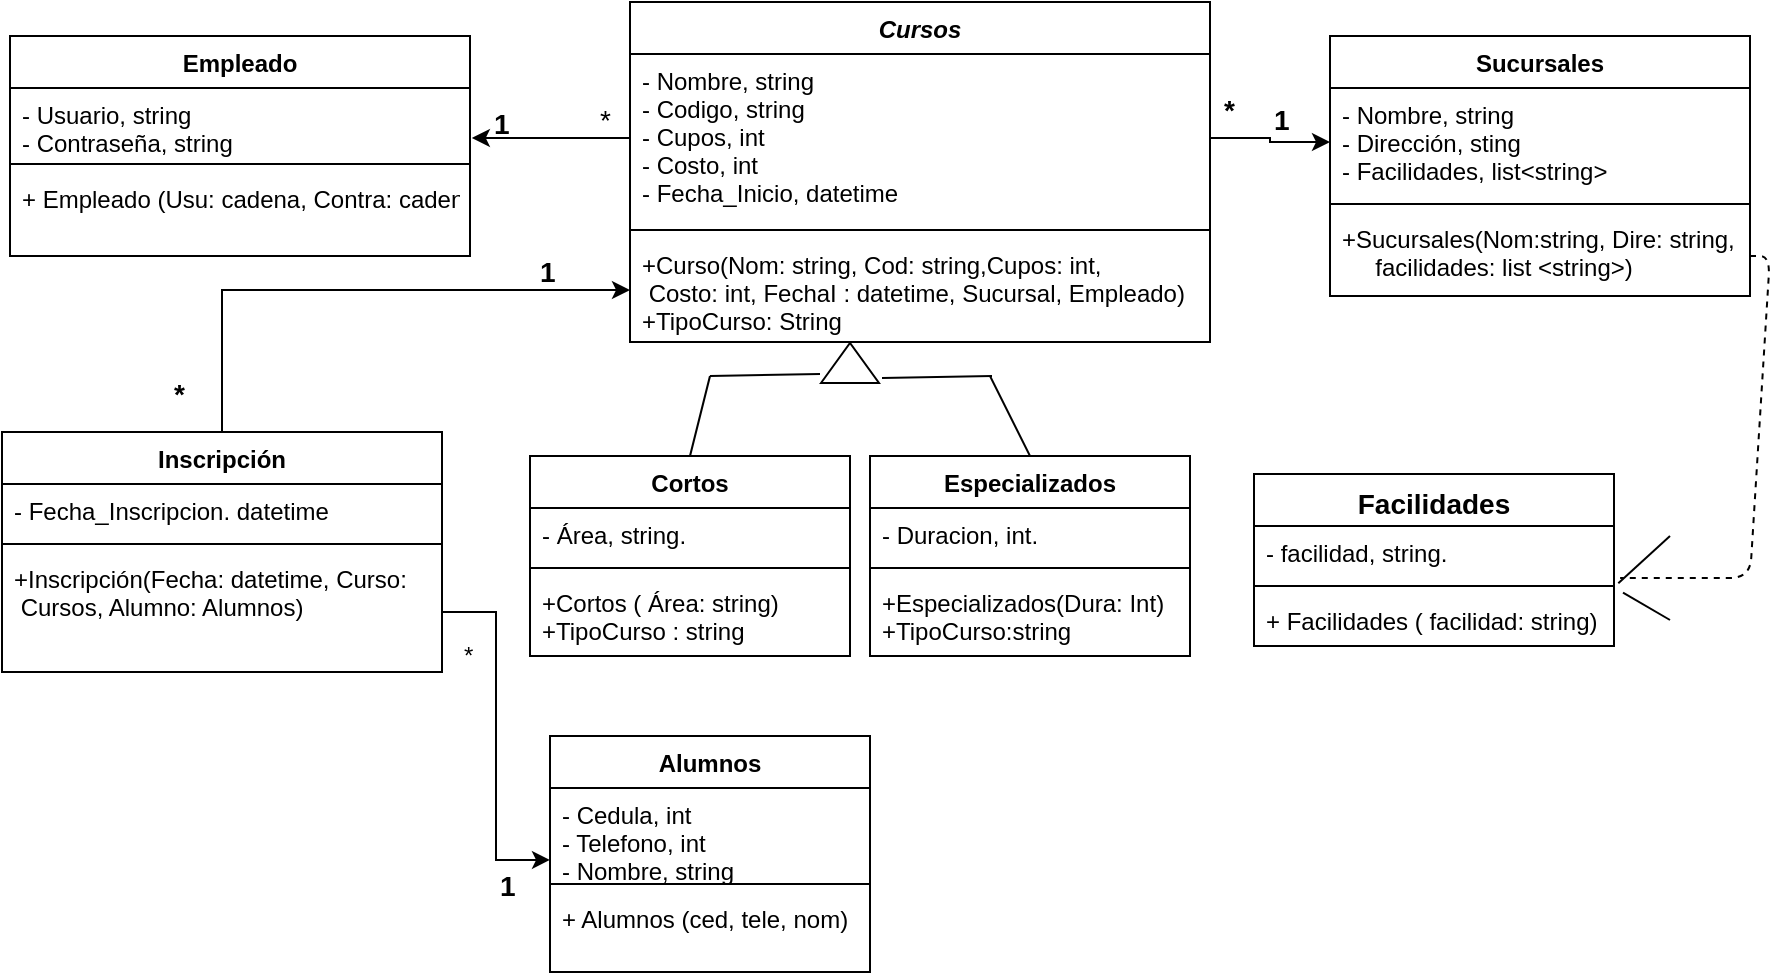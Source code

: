 <mxfile version="11.1.1" type="device"><diagram id="mwrDjVtYJosQahMliIWL" name="Page-1"><mxGraphModel dx="1014" dy="474" grid="1" gridSize="10" guides="1" tooltips="1" connect="1" arrows="1" fold="1" page="1" pageScale="1" pageWidth="1654" pageHeight="2336" math="0" shadow="0"><root><mxCell id="0"/><mxCell id="1" parent="0"/><mxCell id="sKiqSRhL-1AiJG4C2ZDM-1" value="Alumnos" style="swimlane;fontStyle=1;align=center;verticalAlign=top;childLayout=stackLayout;horizontal=1;startSize=26;horizontalStack=0;resizeParent=1;resizeParentMax=0;resizeLast=0;collapsible=1;marginBottom=0;" parent="1" vertex="1"><mxGeometry x="280" y="380" width="160" height="118" as="geometry"><mxRectangle x="80" y="37" width="80" height="26" as="alternateBounds"/></mxGeometry></mxCell><mxCell id="sKiqSRhL-1AiJG4C2ZDM-2" value="- Cedula, int&#10;- Telefono, int&#10;- Nombre, string" style="text;strokeColor=none;fillColor=none;align=left;verticalAlign=top;spacingLeft=4;spacingRight=4;overflow=hidden;rotatable=0;points=[[0,0.5],[1,0.5]];portConstraint=eastwest;" parent="sKiqSRhL-1AiJG4C2ZDM-1" vertex="1"><mxGeometry y="26" width="160" height="44" as="geometry"/></mxCell><mxCell id="sKiqSRhL-1AiJG4C2ZDM-3" value="" style="line;strokeWidth=1;fillColor=none;align=left;verticalAlign=middle;spacingTop=-1;spacingLeft=3;spacingRight=3;rotatable=0;labelPosition=right;points=[];portConstraint=eastwest;" parent="sKiqSRhL-1AiJG4C2ZDM-1" vertex="1"><mxGeometry y="70" width="160" height="8" as="geometry"/></mxCell><mxCell id="sKiqSRhL-1AiJG4C2ZDM-4" value="+ Alumnos (ced, tele, nom)" style="text;strokeColor=none;fillColor=none;align=left;verticalAlign=top;spacingLeft=4;spacingRight=4;overflow=hidden;rotatable=0;points=[[0,0.5],[1,0.5]];portConstraint=eastwest;" parent="sKiqSRhL-1AiJG4C2ZDM-1" vertex="1"><mxGeometry y="78" width="160" height="40" as="geometry"/></mxCell><mxCell id="sKiqSRhL-1AiJG4C2ZDM-5" value="Cursos&#10;" style="swimlane;fontStyle=3;align=center;verticalAlign=top;childLayout=stackLayout;horizontal=1;startSize=26;horizontalStack=0;resizeParent=1;resizeParentMax=0;resizeLast=0;collapsible=1;marginBottom=0;" parent="1" vertex="1"><mxGeometry x="320" y="13" width="290" height="170" as="geometry"/></mxCell><mxCell id="sKiqSRhL-1AiJG4C2ZDM-6" value="- Nombre, string&#10;- Codigo, string&#10;- Cupos, int&#10;- Costo, int&#10;- Fecha_Inicio, datetime&#10;" style="text;strokeColor=none;fillColor=none;align=left;verticalAlign=top;spacingLeft=4;spacingRight=4;overflow=hidden;rotatable=0;points=[[0,0.5],[1,0.5]];portConstraint=eastwest;" parent="sKiqSRhL-1AiJG4C2ZDM-5" vertex="1"><mxGeometry y="26" width="290" height="84" as="geometry"/></mxCell><mxCell id="sKiqSRhL-1AiJG4C2ZDM-7" value="" style="line;strokeWidth=1;fillColor=none;align=left;verticalAlign=middle;spacingTop=-1;spacingLeft=3;spacingRight=3;rotatable=0;labelPosition=right;points=[];portConstraint=eastwest;" parent="sKiqSRhL-1AiJG4C2ZDM-5" vertex="1"><mxGeometry y="110" width="290" height="8" as="geometry"/></mxCell><mxCell id="sKiqSRhL-1AiJG4C2ZDM-8" value="+Curso(Nom: string, Cod: string,Cupos: int, &#10; Costo: int, FechaI : datetime, Sucursal, Empleado)&#10;+TipoCurso: String&#10;&#10;" style="text;strokeColor=none;fillColor=none;align=left;verticalAlign=top;spacingLeft=4;spacingRight=4;overflow=hidden;rotatable=0;points=[[0,0.5],[1,0.5]];portConstraint=eastwest;" parent="sKiqSRhL-1AiJG4C2ZDM-5" vertex="1"><mxGeometry y="118" width="290" height="52" as="geometry"/></mxCell><mxCell id="sKiqSRhL-1AiJG4C2ZDM-16" value="Cortos&#10;" style="swimlane;fontStyle=1;align=center;verticalAlign=top;childLayout=stackLayout;horizontal=1;startSize=26;horizontalStack=0;resizeParent=1;resizeParentMax=0;resizeLast=0;collapsible=1;marginBottom=0;" parent="1" vertex="1"><mxGeometry x="270" y="240" width="160" height="100" as="geometry"/></mxCell><mxCell id="sKiqSRhL-1AiJG4C2ZDM-17" value="- Área, string." style="text;strokeColor=none;fillColor=none;align=left;verticalAlign=top;spacingLeft=4;spacingRight=4;overflow=hidden;rotatable=0;points=[[0,0.5],[1,0.5]];portConstraint=eastwest;" parent="sKiqSRhL-1AiJG4C2ZDM-16" vertex="1"><mxGeometry y="26" width="160" height="26" as="geometry"/></mxCell><mxCell id="sKiqSRhL-1AiJG4C2ZDM-18" value="" style="line;strokeWidth=1;fillColor=none;align=left;verticalAlign=middle;spacingTop=-1;spacingLeft=3;spacingRight=3;rotatable=0;labelPosition=right;points=[];portConstraint=eastwest;" parent="sKiqSRhL-1AiJG4C2ZDM-16" vertex="1"><mxGeometry y="52" width="160" height="8" as="geometry"/></mxCell><mxCell id="sKiqSRhL-1AiJG4C2ZDM-19" value="+Cortos ( Área: string)&#10;+TipoCurso : string" style="text;strokeColor=none;fillColor=none;align=left;verticalAlign=top;spacingLeft=4;spacingRight=4;overflow=hidden;rotatable=0;points=[[0,0.5],[1,0.5]];portConstraint=eastwest;" parent="sKiqSRhL-1AiJG4C2ZDM-16" vertex="1"><mxGeometry y="60" width="160" height="40" as="geometry"/></mxCell><mxCell id="sKiqSRhL-1AiJG4C2ZDM-20" value="Especializados" style="swimlane;fontStyle=1;align=center;verticalAlign=top;childLayout=stackLayout;horizontal=1;startSize=26;horizontalStack=0;resizeParent=1;resizeParentMax=0;resizeLast=0;collapsible=1;marginBottom=0;" parent="1" vertex="1"><mxGeometry x="440" y="240" width="160" height="100" as="geometry"/></mxCell><mxCell id="sKiqSRhL-1AiJG4C2ZDM-21" value="- Duracion, int." style="text;strokeColor=none;fillColor=none;align=left;verticalAlign=top;spacingLeft=4;spacingRight=4;overflow=hidden;rotatable=0;points=[[0,0.5],[1,0.5]];portConstraint=eastwest;" parent="sKiqSRhL-1AiJG4C2ZDM-20" vertex="1"><mxGeometry y="26" width="160" height="26" as="geometry"/></mxCell><mxCell id="sKiqSRhL-1AiJG4C2ZDM-22" value="" style="line;strokeWidth=1;fillColor=none;align=left;verticalAlign=middle;spacingTop=-1;spacingLeft=3;spacingRight=3;rotatable=0;labelPosition=right;points=[];portConstraint=eastwest;" parent="sKiqSRhL-1AiJG4C2ZDM-20" vertex="1"><mxGeometry y="52" width="160" height="8" as="geometry"/></mxCell><mxCell id="sKiqSRhL-1AiJG4C2ZDM-23" value="+Especializados(Dura: Int)&#10;+TipoCurso:string" style="text;strokeColor=none;fillColor=none;align=left;verticalAlign=top;spacingLeft=4;spacingRight=4;overflow=hidden;rotatable=0;points=[[0,0.5],[1,0.5]];portConstraint=eastwest;" parent="sKiqSRhL-1AiJG4C2ZDM-20" vertex="1"><mxGeometry y="60" width="160" height="40" as="geometry"/></mxCell><mxCell id="sKiqSRhL-1AiJG4C2ZDM-36" value="Empleado" style="swimlane;fontStyle=1;align=center;verticalAlign=top;childLayout=stackLayout;horizontal=1;startSize=26;horizontalStack=0;resizeParent=1;resizeParentMax=0;resizeLast=0;collapsible=1;marginBottom=0;" parent="1" vertex="1"><mxGeometry x="10" y="30" width="230" height="110" as="geometry"/></mxCell><mxCell id="sKiqSRhL-1AiJG4C2ZDM-37" value="- Usuario, string&#10;- Contraseña, string" style="text;strokeColor=none;fillColor=none;align=left;verticalAlign=top;spacingLeft=4;spacingRight=4;overflow=hidden;rotatable=0;points=[[0,0.5],[1,0.5]];portConstraint=eastwest;" parent="sKiqSRhL-1AiJG4C2ZDM-36" vertex="1"><mxGeometry y="26" width="230" height="34" as="geometry"/></mxCell><mxCell id="sKiqSRhL-1AiJG4C2ZDM-38" value="" style="line;strokeWidth=1;fillColor=none;align=left;verticalAlign=middle;spacingTop=-1;spacingLeft=3;spacingRight=3;rotatable=0;labelPosition=right;points=[];portConstraint=eastwest;" parent="sKiqSRhL-1AiJG4C2ZDM-36" vertex="1"><mxGeometry y="60" width="230" height="8" as="geometry"/></mxCell><mxCell id="sKiqSRhL-1AiJG4C2ZDM-39" value="+ Empleado (Usu: cadena, Contra: cadena)" style="text;strokeColor=none;fillColor=none;align=left;verticalAlign=top;spacingLeft=4;spacingRight=4;overflow=hidden;rotatable=0;points=[[0,0.5],[1,0.5]];portConstraint=eastwest;" parent="sKiqSRhL-1AiJG4C2ZDM-36" vertex="1"><mxGeometry y="68" width="230" height="42" as="geometry"/></mxCell><mxCell id="sKiqSRhL-1AiJG4C2ZDM-41" value="Sucursales" style="swimlane;fontStyle=1;align=center;verticalAlign=top;childLayout=stackLayout;horizontal=1;startSize=26;horizontalStack=0;resizeParent=1;resizeParentMax=0;resizeLast=0;collapsible=1;marginBottom=0;" parent="1" vertex="1"><mxGeometry x="670" y="30" width="210" height="130" as="geometry"/></mxCell><mxCell id="sKiqSRhL-1AiJG4C2ZDM-42" value="- Nombre, string&#10;- Dirección, sting&#10;- Facilidades, list&lt;string&gt;" style="text;strokeColor=none;fillColor=none;align=left;verticalAlign=top;spacingLeft=4;spacingRight=4;overflow=hidden;rotatable=0;points=[[0,0.5],[1,0.5]];portConstraint=eastwest;" parent="sKiqSRhL-1AiJG4C2ZDM-41" vertex="1"><mxGeometry y="26" width="210" height="54" as="geometry"/></mxCell><mxCell id="sKiqSRhL-1AiJG4C2ZDM-43" value="" style="line;strokeWidth=1;fillColor=none;align=left;verticalAlign=middle;spacingTop=-1;spacingLeft=3;spacingRight=3;rotatable=0;labelPosition=right;points=[];portConstraint=eastwest;" parent="sKiqSRhL-1AiJG4C2ZDM-41" vertex="1"><mxGeometry y="80" width="210" height="8" as="geometry"/></mxCell><mxCell id="sKiqSRhL-1AiJG4C2ZDM-44" value="+Sucursales(Nom:string, Dire: string,&#10;     facilidades: list &lt;string&gt;)" style="text;strokeColor=none;fillColor=none;align=left;verticalAlign=top;spacingLeft=4;spacingRight=4;overflow=hidden;rotatable=0;points=[[0,0.5],[1,0.5]];portConstraint=eastwest;" parent="sKiqSRhL-1AiJG4C2ZDM-41" vertex="1"><mxGeometry y="88" width="210" height="42" as="geometry"/></mxCell><mxCell id="BPpZh-f62b6sivdwErpl-20" style="edgeStyle=orthogonalEdgeStyle;rounded=0;orthogonalLoop=1;jettySize=auto;html=1;entryX=0;entryY=0.5;entryDx=0;entryDy=0;" edge="1" parent="1" source="sKiqSRhL-1AiJG4C2ZDM-46" target="sKiqSRhL-1AiJG4C2ZDM-8"><mxGeometry relative="1" as="geometry"/></mxCell><mxCell id="sKiqSRhL-1AiJG4C2ZDM-46" value="Inscripción" style="swimlane;fontStyle=1;align=center;verticalAlign=top;childLayout=stackLayout;horizontal=1;startSize=26;horizontalStack=0;resizeParent=1;resizeParentMax=0;resizeLast=0;collapsible=1;marginBottom=0;" parent="1" vertex="1"><mxGeometry x="6" y="228" width="220" height="120" as="geometry"/></mxCell><mxCell id="sKiqSRhL-1AiJG4C2ZDM-47" value="- Fecha_Inscripcion. datetime" style="text;strokeColor=none;fillColor=none;align=left;verticalAlign=top;spacingLeft=4;spacingRight=4;overflow=hidden;rotatable=0;points=[[0,0.5],[1,0.5]];portConstraint=eastwest;" parent="sKiqSRhL-1AiJG4C2ZDM-46" vertex="1"><mxGeometry y="26" width="220" height="26" as="geometry"/></mxCell><mxCell id="sKiqSRhL-1AiJG4C2ZDM-48" value="" style="line;strokeWidth=1;fillColor=none;align=left;verticalAlign=middle;spacingTop=-1;spacingLeft=3;spacingRight=3;rotatable=0;labelPosition=right;points=[];portConstraint=eastwest;" parent="sKiqSRhL-1AiJG4C2ZDM-46" vertex="1"><mxGeometry y="52" width="220" height="8" as="geometry"/></mxCell><mxCell id="sKiqSRhL-1AiJG4C2ZDM-49" value="+Inscripción(Fecha: datetime, Curso:&#10; Cursos, Alumno: Alumnos) " style="text;strokeColor=none;fillColor=none;align=left;verticalAlign=top;spacingLeft=4;spacingRight=4;overflow=hidden;rotatable=0;points=[[0,0.5],[1,0.5]];portConstraint=eastwest;" parent="sKiqSRhL-1AiJG4C2ZDM-46" vertex="1"><mxGeometry y="60" width="220" height="60" as="geometry"/></mxCell><mxCell id="sKiqSRhL-1AiJG4C2ZDM-50" style="edgeStyle=orthogonalEdgeStyle;rounded=0;orthogonalLoop=1;jettySize=auto;html=1;exitX=0;exitY=0.5;exitDx=0;exitDy=0;entryX=1.004;entryY=0.735;entryDx=0;entryDy=0;entryPerimeter=0;" parent="1" source="sKiqSRhL-1AiJG4C2ZDM-6" target="sKiqSRhL-1AiJG4C2ZDM-37" edge="1"><mxGeometry relative="1" as="geometry"/></mxCell><mxCell id="sKiqSRhL-1AiJG4C2ZDM-51" value="&lt;b style=&quot;font-size: 14px;&quot;&gt;&lt;font style=&quot;font-size: 14px&quot;&gt;1&lt;/font&gt;&lt;/b&gt;" style="text;html=1;resizable=0;points=[];autosize=1;align=left;verticalAlign=top;spacingTop=-4;fontSize=14;" parent="1" vertex="1"><mxGeometry x="250" y="63" width="20" height="20" as="geometry"/></mxCell><mxCell id="sKiqSRhL-1AiJG4C2ZDM-52" style="edgeStyle=orthogonalEdgeStyle;rounded=0;orthogonalLoop=1;jettySize=auto;html=1;entryX=0;entryY=0.5;entryDx=0;entryDy=0;" parent="1" source="sKiqSRhL-1AiJG4C2ZDM-6" target="sKiqSRhL-1AiJG4C2ZDM-42" edge="1"><mxGeometry relative="1" as="geometry"/></mxCell><mxCell id="sKiqSRhL-1AiJG4C2ZDM-53" value="&lt;font style=&quot;font-size: 14px&quot;&gt;*&lt;/font&gt;" style="text;html=1;resizable=0;points=[];autosize=1;align=left;verticalAlign=top;spacingTop=-4;fontSize=14;" parent="1" vertex="1"><mxGeometry x="303" y="61" width="20" height="20" as="geometry"/></mxCell><mxCell id="sKiqSRhL-1AiJG4C2ZDM-56" value="&lt;b style=&quot;font-size: 14px;&quot;&gt;&lt;font style=&quot;font-size: 14px&quot;&gt;*&lt;/font&gt;&lt;/b&gt;" style="text;html=1;resizable=0;points=[];autosize=1;align=left;verticalAlign=top;spacingTop=-4;fontSize=14;" parent="1" vertex="1"><mxGeometry x="615" y="56" width="20" height="20" as="geometry"/></mxCell><mxCell id="sKiqSRhL-1AiJG4C2ZDM-57" value="&lt;b style=&quot;font-size: 14px;&quot;&gt;1&lt;/b&gt;" style="text;html=1;resizable=0;points=[];autosize=1;align=left;verticalAlign=top;spacingTop=-4;fontSize=14;" parent="1" vertex="1"><mxGeometry x="640" y="61" width="20" height="20" as="geometry"/></mxCell><mxCell id="BPpZh-f62b6sivdwErpl-1" value="" style="triangle;whiteSpace=wrap;html=1;rotation=-90;" vertex="1" parent="1"><mxGeometry x="420" y="179" width="20" height="29" as="geometry"/></mxCell><mxCell id="BPpZh-f62b6sivdwErpl-16" value="" style="endArrow=none;html=1;entryX=0.225;entryY=-0.017;entryDx=0;entryDy=0;entryPerimeter=0;" edge="1" parent="1" target="BPpZh-f62b6sivdwErpl-1"><mxGeometry width="50" height="50" relative="1" as="geometry"><mxPoint x="360" y="200" as="sourcePoint"/><mxPoint x="410" y="190" as="targetPoint"/></mxGeometry></mxCell><mxCell id="BPpZh-f62b6sivdwErpl-17" value="" style="endArrow=none;html=1;entryX=0.225;entryY=-0.017;entryDx=0;entryDy=0;entryPerimeter=0;" edge="1" parent="1"><mxGeometry width="50" height="50" relative="1" as="geometry"><mxPoint x="446" y="201" as="sourcePoint"/><mxPoint x="501.007" y="200" as="targetPoint"/></mxGeometry></mxCell><mxCell id="BPpZh-f62b6sivdwErpl-18" value="" style="endArrow=none;html=1;exitX=0.5;exitY=0;exitDx=0;exitDy=0;" edge="1" parent="1" source="sKiqSRhL-1AiJG4C2ZDM-16"><mxGeometry width="50" height="50" relative="1" as="geometry"><mxPoint x="310" y="229" as="sourcePoint"/><mxPoint x="360" y="200" as="targetPoint"/></mxGeometry></mxCell><mxCell id="BPpZh-f62b6sivdwErpl-19" value="" style="endArrow=none;html=1;exitX=0.5;exitY=0;exitDx=0;exitDy=0;" edge="1" parent="1" source="sKiqSRhL-1AiJG4C2ZDM-20"><mxGeometry width="50" height="50" relative="1" as="geometry"><mxPoint x="490" y="240" as="sourcePoint"/><mxPoint x="500" y="200" as="targetPoint"/></mxGeometry></mxCell><mxCell id="BPpZh-f62b6sivdwErpl-21" style="edgeStyle=orthogonalEdgeStyle;rounded=0;orthogonalLoop=1;jettySize=auto;html=1;entryX=0;entryY=0.818;entryDx=0;entryDy=0;entryPerimeter=0;" edge="1" parent="1" source="sKiqSRhL-1AiJG4C2ZDM-49" target="sKiqSRhL-1AiJG4C2ZDM-2"><mxGeometry relative="1" as="geometry"/></mxCell><mxCell id="BPpZh-f62b6sivdwErpl-22" value="&lt;b style=&quot;font-size: 14px;&quot;&gt;&lt;font style=&quot;font-size: 14px&quot;&gt;*&lt;/font&gt;&lt;/b&gt;" style="text;html=1;resizable=0;points=[];autosize=1;align=left;verticalAlign=top;spacingTop=-4;fontSize=14;" vertex="1" parent="1"><mxGeometry x="90" y="198" width="20" height="20" as="geometry"/></mxCell><mxCell id="BPpZh-f62b6sivdwErpl-23" value="&lt;b style=&quot;font-size: 14px;&quot;&gt;&lt;font style=&quot;font-size: 14px&quot;&gt;1&lt;/font&gt;&lt;/b&gt;" style="text;html=1;resizable=0;points=[];autosize=1;align=left;verticalAlign=top;spacingTop=-4;fontSize=14;" vertex="1" parent="1"><mxGeometry x="273" y="137" width="20" height="20" as="geometry"/></mxCell><mxCell id="BPpZh-f62b6sivdwErpl-25" value="*" style="text;html=1;" vertex="1" parent="1"><mxGeometry x="235" y="326" width="30" height="30" as="geometry"/></mxCell><mxCell id="BPpZh-f62b6sivdwErpl-26" value="&lt;b&gt;&lt;font style=&quot;font-size: 14px&quot;&gt;1&lt;/font&gt;&lt;/b&gt;" style="text;html=1;resizable=0;points=[];autosize=1;align=left;verticalAlign=top;spacingTop=-4;" vertex="1" parent="1"><mxGeometry x="253" y="444" width="20" height="20" as="geometry"/></mxCell><mxCell id="BPpZh-f62b6sivdwErpl-27" value="Facilidades&#10;" style="swimlane;fontStyle=1;align=center;verticalAlign=top;childLayout=stackLayout;horizontal=1;startSize=26;horizontalStack=0;resizeParent=1;resizeParentMax=0;resizeLast=0;collapsible=1;marginBottom=0;fontSize=14;" vertex="1" parent="1"><mxGeometry x="632" y="249" width="180" height="86" as="geometry"/></mxCell><mxCell id="BPpZh-f62b6sivdwErpl-28" value="- facilidad, string." style="text;strokeColor=none;fillColor=none;align=left;verticalAlign=top;spacingLeft=4;spacingRight=4;overflow=hidden;rotatable=0;points=[[0,0.5],[1,0.5]];portConstraint=eastwest;" vertex="1" parent="BPpZh-f62b6sivdwErpl-27"><mxGeometry y="26" width="180" height="26" as="geometry"/></mxCell><mxCell id="BPpZh-f62b6sivdwErpl-29" value="" style="line;strokeWidth=1;fillColor=none;align=left;verticalAlign=middle;spacingTop=-1;spacingLeft=3;spacingRight=3;rotatable=0;labelPosition=right;points=[];portConstraint=eastwest;" vertex="1" parent="BPpZh-f62b6sivdwErpl-27"><mxGeometry y="52" width="180" height="8" as="geometry"/></mxCell><mxCell id="BPpZh-f62b6sivdwErpl-30" value="+ Facilidades ( facilidad: string)" style="text;strokeColor=none;fillColor=none;align=left;verticalAlign=top;spacingLeft=4;spacingRight=4;overflow=hidden;rotatable=0;points=[[0,0.5],[1,0.5]];portConstraint=eastwest;" vertex="1" parent="BPpZh-f62b6sivdwErpl-27"><mxGeometry y="60" width="180" height="26" as="geometry"/></mxCell><mxCell id="BPpZh-f62b6sivdwErpl-32" value="" style="endArrow=none;dashed=1;html=1;fontSize=14;entryX=1.017;entryY=1;entryDx=0;entryDy=0;entryPerimeter=0;" edge="1" parent="1" target="BPpZh-f62b6sivdwErpl-28"><mxGeometry width="50" height="50" relative="1" as="geometry"><mxPoint x="880" y="140" as="sourcePoint"/><mxPoint x="840" y="240" as="targetPoint"/><Array as="points"><mxPoint x="890" y="140"/><mxPoint x="880" y="301"/></Array></mxGeometry></mxCell><mxCell id="BPpZh-f62b6sivdwErpl-33" value="" style="endArrow=none;html=1;fontSize=14;exitX=1.012;exitY=1.102;exitDx=0;exitDy=0;exitPerimeter=0;" edge="1" parent="1" source="BPpZh-f62b6sivdwErpl-28"><mxGeometry width="50" height="50" relative="1" as="geometry"><mxPoint x="820" y="300" as="sourcePoint"/><mxPoint x="840" y="280" as="targetPoint"/></mxGeometry></mxCell><mxCell id="BPpZh-f62b6sivdwErpl-34" value="" style="endArrow=none;html=1;fontSize=14;exitX=1.025;exitY=-0.025;exitDx=0;exitDy=0;exitPerimeter=0;" edge="1" parent="1" source="BPpZh-f62b6sivdwErpl-30"><mxGeometry width="50" height="50" relative="1" as="geometry"><mxPoint x="870" y="370" as="sourcePoint"/><mxPoint x="840" y="322" as="targetPoint"/></mxGeometry></mxCell></root></mxGraphModel></diagram></mxfile>
